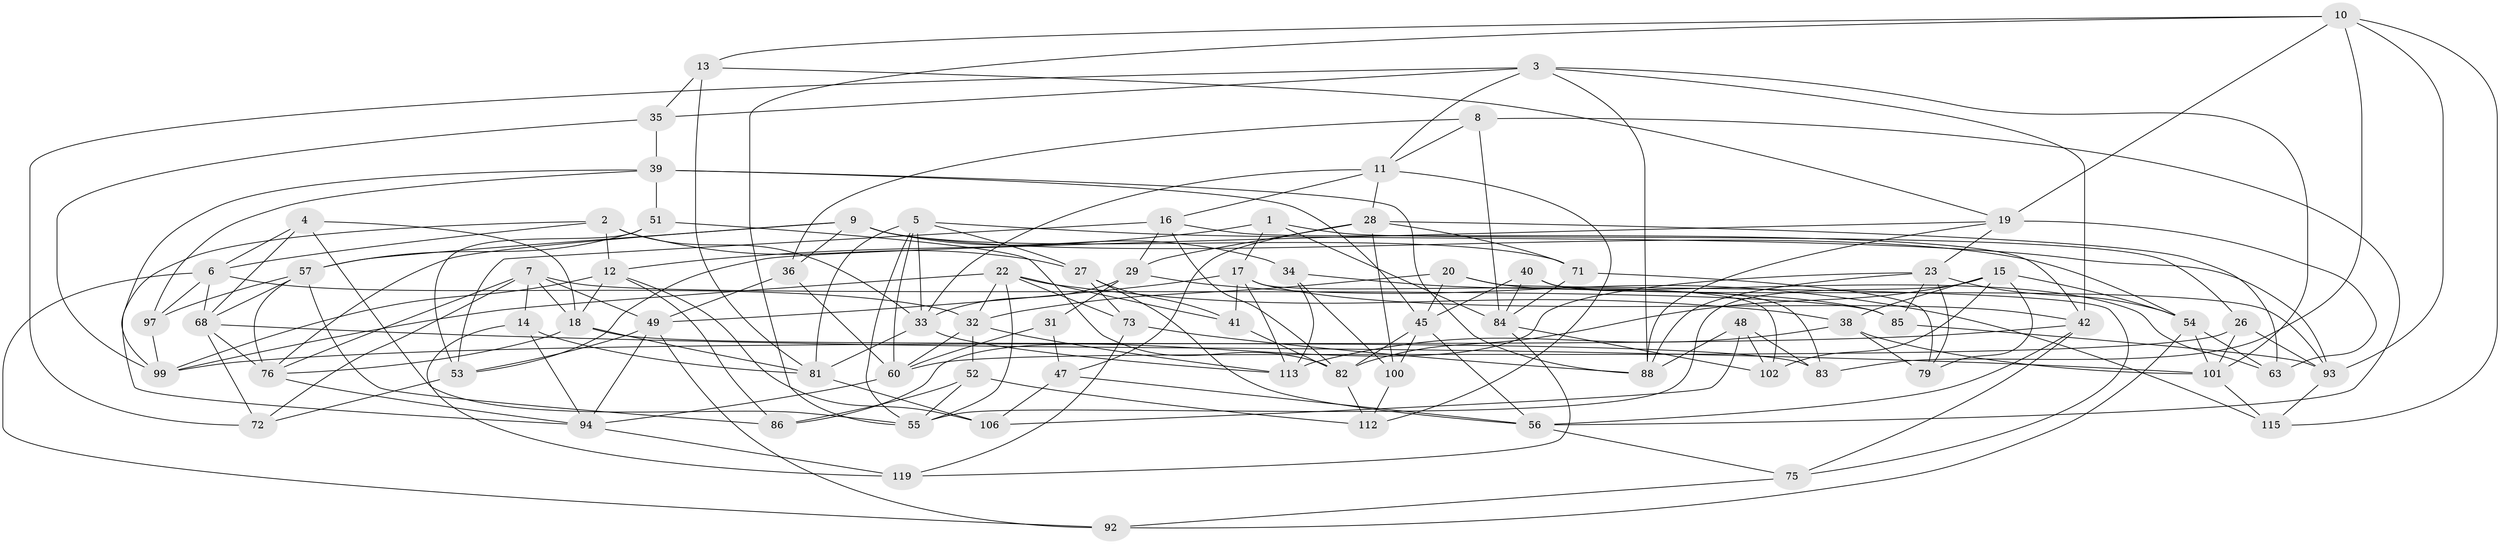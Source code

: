 // original degree distribution, {4: 1.0}
// Generated by graph-tools (version 1.1) at 2025/42/03/06/25 10:42:24]
// undirected, 77 vertices, 193 edges
graph export_dot {
graph [start="1"]
  node [color=gray90,style=filled];
  1;
  2 [super="+61"];
  3 [super="+69"];
  4;
  5 [super="+104"];
  6 [super="+30"];
  7 [super="+110"];
  8;
  9 [super="+77"];
  10 [super="+21"];
  11 [super="+37"];
  12 [super="+59"];
  13;
  14;
  15 [super="+25"];
  16 [super="+80"];
  17 [super="+66"];
  18 [super="+24"];
  19 [super="+44"];
  20;
  22 [super="+87"];
  23 [super="+58"];
  26;
  27 [super="+43"];
  28 [super="+74"];
  29 [super="+67"];
  31;
  32 [super="+95"];
  33 [super="+50"];
  34;
  35;
  36;
  38 [super="+117"];
  39 [super="+98"];
  40;
  41;
  42 [super="+70"];
  45 [super="+46"];
  47;
  48;
  49 [super="+62"];
  51;
  52;
  53 [super="+103"];
  54 [super="+65"];
  55 [super="+64"];
  56 [super="+105"];
  57 [super="+114"];
  60 [super="+78"];
  63;
  68 [super="+111"];
  71;
  72;
  73;
  75;
  76 [super="+90"];
  79;
  81 [super="+89"];
  82 [super="+118"];
  83;
  84 [super="+109"];
  85;
  86;
  88 [super="+91"];
  92;
  93 [super="+120"];
  94 [super="+96"];
  97;
  99 [super="+107"];
  100;
  101 [super="+108"];
  102;
  106;
  112;
  113 [super="+116"];
  115;
  119;
  1 -- 26;
  1 -- 17;
  1 -- 12;
  1 -- 84;
  2 -- 33;
  2 -- 27 [weight=2];
  2 -- 12;
  2 -- 94;
  2 -- 6;
  3 -- 35;
  3 -- 72;
  3 -- 88;
  3 -- 11;
  3 -- 101;
  3 -- 42;
  4 -- 55;
  4 -- 68;
  4 -- 6;
  4 -- 18;
  5 -- 93;
  5 -- 81;
  5 -- 27;
  5 -- 60;
  5 -- 55;
  5 -- 33;
  6 -- 92;
  6 -- 32;
  6 -- 68;
  6 -- 97;
  7 -- 14;
  7 -- 72;
  7 -- 49;
  7 -- 18;
  7 -- 85;
  7 -- 76;
  8 -- 36;
  8 -- 84;
  8 -- 56;
  8 -- 11;
  9 -- 34;
  9 -- 36;
  9 -- 54;
  9 -- 71;
  9 -- 57;
  9 -- 76;
  10 -- 115;
  10 -- 83;
  10 -- 93;
  10 -- 13;
  10 -- 19;
  10 -- 55;
  11 -- 112;
  11 -- 33;
  11 -- 16;
  11 -- 28;
  12 -- 86;
  12 -- 106;
  12 -- 99;
  12 -- 18;
  13 -- 19;
  13 -- 81;
  13 -- 35;
  14 -- 119;
  14 -- 94;
  14 -- 81;
  15 -- 102;
  15 -- 82;
  15 -- 79;
  15 -- 54;
  15 -- 38;
  15 -- 55;
  16 -- 53 [weight=2];
  16 -- 42;
  16 -- 29;
  16 -- 82;
  17 -- 113;
  17 -- 102;
  17 -- 41;
  17 -- 42;
  17 -- 49;
  18 -- 81;
  18 -- 83;
  18 -- 76;
  19 -- 63;
  19 -- 23;
  19 -- 88;
  19 -- 53;
  20 -- 75;
  20 -- 63;
  20 -- 32;
  20 -- 45;
  22 -- 32;
  22 -- 55;
  22 -- 38;
  22 -- 73;
  22 -- 41;
  22 -- 99;
  23 -- 85;
  23 -- 54;
  23 -- 88;
  23 -- 79;
  23 -- 86;
  26 -- 101;
  26 -- 60;
  26 -- 93;
  27 -- 73;
  27 -- 56;
  27 -- 41;
  28 -- 63;
  28 -- 71;
  28 -- 29;
  28 -- 100;
  28 -- 47;
  29 -- 115;
  29 -- 31 [weight=2];
  29 -- 33;
  31 -- 60;
  31 -- 47;
  32 -- 52;
  32 -- 60;
  32 -- 113;
  33 -- 113;
  33 -- 81;
  34 -- 100;
  34 -- 85;
  34 -- 113;
  35 -- 39;
  35 -- 99;
  36 -- 49;
  36 -- 60;
  38 -- 101;
  38 -- 113 [weight=2];
  38 -- 79;
  39 -- 97;
  39 -- 88;
  39 -- 99;
  39 -- 51;
  39 -- 45;
  40 -- 45;
  40 -- 83;
  40 -- 84;
  40 -- 93;
  41 -- 82;
  42 -- 56;
  42 -- 99;
  42 -- 75;
  45 -- 100;
  45 -- 82;
  45 -- 56;
  47 -- 106;
  47 -- 56;
  48 -- 102;
  48 -- 106;
  48 -- 83;
  48 -- 88;
  49 -- 92;
  49 -- 53;
  49 -- 94;
  51 -- 57;
  51 -- 82;
  51 -- 53;
  52 -- 112;
  52 -- 86;
  52 -- 55;
  53 -- 72;
  54 -- 101;
  54 -- 92;
  54 -- 63;
  56 -- 75;
  57 -- 86;
  57 -- 68;
  57 -- 97;
  57 -- 76;
  60 -- 94;
  68 -- 72;
  68 -- 76;
  68 -- 101;
  71 -- 84;
  71 -- 79;
  73 -- 119;
  73 -- 88;
  75 -- 92;
  76 -- 94;
  81 -- 106;
  82 -- 112;
  84 -- 102;
  84 -- 119;
  85 -- 93;
  93 -- 115;
  94 -- 119;
  97 -- 99;
  100 -- 112;
  101 -- 115;
}
